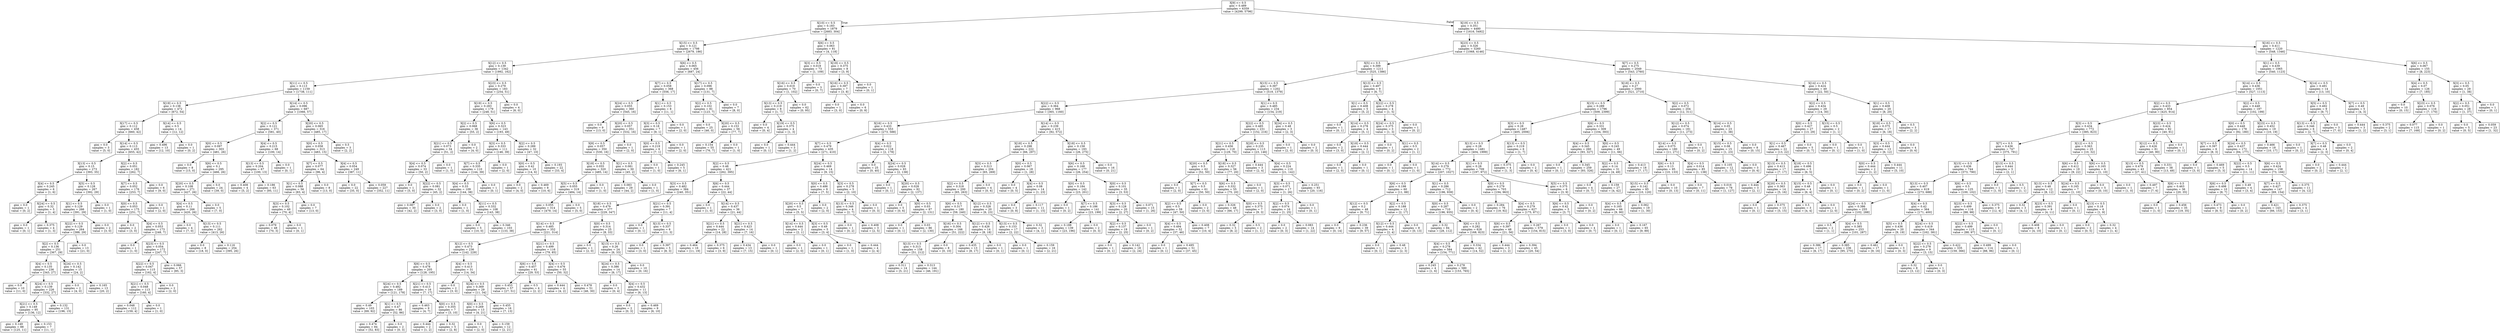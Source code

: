 digraph Tree {
node [shape=box] ;
0 [label="X[9] <= 0.5\ngini = 0.489\nsamples = 6359\nvalue = [4299, 5796]"] ;
1 [label="X[10] <= 0.5\ngini = 0.183\nsamples = 1879\nvalue = [2683, 304]"] ;
0 -> 1 [labeldistance=2.5, labelangle=45, headlabel="True"] ;
2 [label="X[15] <= 0.5\ngini = 0.121\nsamples = 1798\nvalue = [2679, 186]"] ;
1 -> 2 ;
3 [label="X[12] <= 0.5\ngini = 0.139\nsamples = 1342\nvalue = [1992, 162]"] ;
2 -> 3 ;
4 [label="X[11] <= 0.5\ngini = 0.113\nsamples = 1159\nvalue = [1738, 111]"] ;
3 -> 4 ;
5 [label="X[19] <= 0.5\ngini = 0.138\nsamples = 472\nvalue = [672, 54]"] ;
4 -> 5 ;
6 [label="X[17] <= 0.5\ngini = 0.112\nsamples = 458\nvalue = [660, 42]"] ;
5 -> 6 ;
7 [label="gini = 0.0\nsamples = 3\nvalue = [5, 0]"] ;
6 -> 7 ;
8 [label="X[14] <= 0.5\ngini = 0.113\nsamples = 455\nvalue = [655, 42]"] ;
6 -> 8 ;
9 [label="X[13] <= 0.5\ngini = 0.15\nsamples = 273\nvalue = [393, 35]"] ;
8 -> 9 ;
10 [label="X[4] <= 0.5\ngini = 0.245\nsamples = 6\nvalue = [1, 6]"] ;
9 -> 10 ;
11 [label="gini = 0.0\nsamples = 1\nvalue = [0, 2]"] ;
10 -> 11 ;
12 [label="X[24] <= 0.5\ngini = 0.32\nsamples = 5\nvalue = [1, 4]"] ;
10 -> 12 ;
13 [label="gini = 0.0\nsamples = 1\nvalue = [0, 1]"] ;
12 -> 13 ;
14 [label="gini = 0.375\nsamples = 4\nvalue = [1, 3]"] ;
12 -> 14 ;
15 [label="X[5] <= 0.5\ngini = 0.128\nsamples = 267\nvalue = [392, 29]"] ;
9 -> 15 ;
16 [label="X[1] <= 0.5\ngini = 0.129\nsamples = 266\nvalue = [391, 29]"] ;
15 -> 16 ;
17 [label="X[22] <= 0.5\ngini = 0.129\nsamples = 264\nvalue = [388, 29]"] ;
16 -> 17 ;
18 [label="X[2] <= 0.5\ngini = 0.136\nsamples = 251\nvalue = [367, 29]"] ;
17 -> 18 ;
19 [label="X[4] <= 0.5\ngini = 0.135\nsamples = 236\nvalue = [343, 27]"] ;
18 -> 19 ;
20 [label="gini = 0.0\nsamples = 10\nvalue = [11, 0]"] ;
19 -> 20 ;
21 [label="X[24] <= 0.5\ngini = 0.139\nsamples = 226\nvalue = [332, 27]"] ;
19 -> 21 ;
22 [label="X[21] <= 0.5\ngini = 0.149\nsamples = 95\nvalue = [136, 12]"] ;
21 -> 22 ;
23 [label="gini = 0.149\nsamples = 88\nvalue = [125, 11]"] ;
22 -> 23 ;
24 [label="gini = 0.153\nsamples = 7\nvalue = [11, 1]"] ;
22 -> 24 ;
25 [label="gini = 0.132\nsamples = 131\nvalue = [196, 15]"] ;
21 -> 25 ;
26 [label="X[24] <= 0.5\ngini = 0.142\nsamples = 15\nvalue = [24, 2]"] ;
18 -> 26 ;
27 [label="gini = 0.0\nsamples = 2\nvalue = [4, 0]"] ;
26 -> 27 ;
28 [label="gini = 0.165\nsamples = 13\nvalue = [20, 2]"] ;
26 -> 28 ;
29 [label="gini = 0.0\nsamples = 13\nvalue = [21, 0]"] ;
17 -> 29 ;
30 [label="gini = 0.0\nsamples = 2\nvalue = [3, 0]"] ;
16 -> 30 ;
31 [label="gini = 0.0\nsamples = 1\nvalue = [1, 0]"] ;
15 -> 31 ;
32 [label="X[2] <= 0.5\ngini = 0.051\nsamples = 182\nvalue = [262, 7]"] ;
8 -> 32 ;
33 [label="X[7] <= 0.5\ngini = 0.052\nsamples = 176\nvalue = [253, 7]"] ;
32 -> 33 ;
34 [label="X[0] <= 0.5\ngini = 0.053\nsamples = 175\nvalue = [251, 7]"] ;
33 -> 34 ;
35 [label="gini = 0.0\nsamples = 2\nvalue = [3, 0]"] ;
34 -> 35 ;
36 [label="X[4] <= 0.5\ngini = 0.053\nsamples = 173\nvalue = [248, 7]"] ;
34 -> 36 ;
37 [label="gini = 0.0\nsamples = 1\nvalue = [1, 0]"] ;
36 -> 37 ;
38 [label="X[23] <= 0.5\ngini = 0.054\nsamples = 172\nvalue = [247, 7]"] ;
36 -> 38 ;
39 [label="X[22] <= 0.5\ngini = 0.047\nsamples = 115\nvalue = [162, 4]"] ;
38 -> 39 ;
40 [label="X[21] <= 0.5\ngini = 0.048\nsamples = 113\nvalue = [160, 4]"] ;
39 -> 40 ;
41 [label="gini = 0.048\nsamples = 112\nvalue = [159, 4]"] ;
40 -> 41 ;
42 [label="gini = 0.0\nsamples = 1\nvalue = [1, 0]"] ;
40 -> 42 ;
43 [label="gini = 0.0\nsamples = 2\nvalue = [2, 0]"] ;
39 -> 43 ;
44 [label="gini = 0.066\nsamples = 57\nvalue = [85, 3]"] ;
38 -> 44 ;
45 [label="gini = 0.0\nsamples = 1\nvalue = [2, 0]"] ;
33 -> 45 ;
46 [label="gini = 0.0\nsamples = 6\nvalue = [9, 0]"] ;
32 -> 46 ;
47 [label="X[14] <= 0.5\ngini = 0.5\nsamples = 14\nvalue = [12, 12]"] ;
5 -> 47 ;
48 [label="gini = 0.496\nsamples = 13\nvalue = [12, 10]"] ;
47 -> 48 ;
49 [label="gini = 0.0\nsamples = 1\nvalue = [0, 2]"] ;
47 -> 49 ;
50 [label="X[14] <= 0.5\ngini = 0.096\nsamples = 687\nvalue = [1066, 57]"] ;
4 -> 50 ;
51 [label="X[2] <= 0.5\ngini = 0.121\nsamples = 371\nvalue = [581, 40]"] ;
50 -> 51 ;
52 [label="X[0] <= 0.5\ngini = 0.097\nsamples = 303\nvalue = [481, 26]"] ;
51 -> 52 ;
53 [label="gini = 0.0\nsamples = 8\nvalue = [15, 0]"] ;
52 -> 53 ;
54 [label="X[6] <= 0.5\ngini = 0.1\nsamples = 295\nvalue = [466, 26]"] ;
52 -> 54 ;
55 [label="X[20] <= 0.5\ngini = 0.108\nsamples = 271\nvalue = [427, 26]"] ;
54 -> 55 ;
56 [label="X[4] <= 0.5\ngini = 0.11\nsamples = 266\nvalue = [420, 26]"] ;
55 -> 56 ;
57 [label="gini = 0.0\nsamples = 4\nvalue = [7, 0]"] ;
56 -> 57 ;
58 [label="X[13] <= 0.5\ngini = 0.111\nsamples = 262\nvalue = [413, 26]"] ;
56 -> 58 ;
59 [label="gini = 0.0\nsamples = 8\nvalue = [18, 0]"] ;
58 -> 59 ;
60 [label="gini = 0.116\nsamples = 254\nvalue = [395, 26]"] ;
58 -> 60 ;
61 [label="gini = 0.0\nsamples = 5\nvalue = [7, 0]"] ;
55 -> 61 ;
62 [label="gini = 0.0\nsamples = 24\nvalue = [39, 0]"] ;
54 -> 62 ;
63 [label="X[4] <= 0.5\ngini = 0.215\nsamples = 68\nvalue = [100, 14]"] ;
51 -> 63 ;
64 [label="X[13] <= 0.5\ngini = 0.204\nsamples = 67\nvalue = [100, 13]"] ;
63 -> 64 ;
65 [label="gini = 0.408\nsamples = 4\nvalue = [5, 2]"] ;
64 -> 65 ;
66 [label="gini = 0.186\nsamples = 63\nvalue = [95, 11]"] ;
64 -> 66 ;
67 [label="gini = 0.0\nsamples = 1\nvalue = [0, 1]"] ;
63 -> 67 ;
68 [label="X[20] <= 0.5\ngini = 0.065\nsamples = 316\nvalue = [485, 17]"] ;
50 -> 68 ;
69 [label="X[0] <= 0.5\ngini = 0.058\nsamples = 313\nvalue = [483, 15]"] ;
68 -> 69 ;
70 [label="X[7] <= 0.5\ngini = 0.077\nsamples = 64\nvalue = [96, 4]"] ;
69 -> 70 ;
71 [label="X[1] <= 0.5\ngini = 0.088\nsamples = 56\nvalue = [83, 4]"] ;
70 -> 71 ;
72 [label="X[3] <= 0.5\ngini = 0.102\nsamples = 49\nvalue = [70, 4]"] ;
71 -> 72 ;
73 [label="gini = 0.079\nsamples = 48\nvalue = [70, 3]"] ;
72 -> 73 ;
74 [label="gini = 0.0\nsamples = 1\nvalue = [0, 1]"] ;
72 -> 74 ;
75 [label="gini = 0.0\nsamples = 7\nvalue = [13, 0]"] ;
71 -> 75 ;
76 [label="gini = 0.0\nsamples = 8\nvalue = [13, 0]"] ;
70 -> 76 ;
77 [label="X[4] <= 0.5\ngini = 0.054\nsamples = 249\nvalue = [387, 11]"] ;
69 -> 77 ;
78 [label="gini = 0.0\nsamples = 22\nvalue = [35, 0]"] ;
77 -> 78 ;
79 [label="gini = 0.059\nsamples = 227\nvalue = [352, 11]"] ;
77 -> 79 ;
80 [label="gini = 0.5\nsamples = 3\nvalue = [2, 2]"] ;
68 -> 80 ;
81 [label="X[23] <= 0.5\ngini = 0.279\nsamples = 183\nvalue = [254, 51]"] ;
3 -> 81 ;
82 [label="X[19] <= 0.5\ngini = 0.283\nsamples = 179\nvalue = [248, 51]"] ;
81 -> 82 ;
83 [label="X[2] <= 0.5\ngini = 0.068\nsamples = 36\nvalue = [55, 2]"] ;
82 -> 83 ;
84 [label="X[21] <= 0.5\ngini = 0.073\nsamples = 34\nvalue = [51, 2]"] ;
83 -> 84 ;
85 [label="X[4] <= 0.5\ngini = 0.074\nsamples = 33\nvalue = [50, 2]"] ;
84 -> 85 ;
86 [label="gini = 0.0\nsamples = 1\nvalue = [5, 0]"] ;
85 -> 86 ;
87 [label="X[22] <= 0.5\ngini = 0.081\nsamples = 32\nvalue = [45, 2]"] ;
85 -> 87 ;
88 [label="gini = 0.087\nsamples = 30\nvalue = [42, 2]"] ;
87 -> 88 ;
89 [label="gini = 0.0\nsamples = 2\nvalue = [3, 0]"] ;
87 -> 89 ;
90 [label="gini = 0.0\nsamples = 1\nvalue = [1, 0]"] ;
84 -> 90 ;
91 [label="gini = 0.0\nsamples = 2\nvalue = [4, 0]"] ;
83 -> 91 ;
92 [label="X[6] <= 0.5\ngini = 0.323\nsamples = 143\nvalue = [193, 49]"] ;
82 -> 92 ;
93 [label="X[3] <= 0.5\ngini = 0.333\nsamples = 111\nvalue = [146, 39]"] ;
92 -> 93 ;
94 [label="X[7] <= 0.5\ngini = 0.335\nsamples = 110\nvalue = [144, 39]"] ;
93 -> 94 ;
95 [label="X[4] <= 0.5\ngini = 0.33\nsamples = 109\nvalue = [144, 38]"] ;
94 -> 95 ;
96 [label="gini = 0.0\nsamples = 1\nvalue = [1, 0]"] ;
95 -> 96 ;
97 [label="X[11] <= 0.5\ngini = 0.332\nsamples = 108\nvalue = [143, 38]"] ;
95 -> 97 ;
98 [label="gini = 0.0\nsamples = 5\nvalue = [10, 0]"] ;
97 -> 98 ;
99 [label="gini = 0.346\nsamples = 103\nvalue = [133, 38]"] ;
97 -> 99 ;
100 [label="gini = 0.0\nsamples = 1\nvalue = [0, 1]"] ;
94 -> 100 ;
101 [label="gini = 0.0\nsamples = 1\nvalue = [2, 0]"] ;
93 -> 101 ;
102 [label="X[2] <= 0.5\ngini = 0.289\nsamples = 32\nvalue = [47, 10]"] ;
92 -> 102 ;
103 [label="X[0] <= 0.5\ngini = 0.42\nsamples = 10\nvalue = [14, 6]"] ;
102 -> 103 ;
104 [label="gini = 0.0\nsamples = 2\nvalue = [4, 0]"] ;
103 -> 104 ;
105 [label="gini = 0.469\nsamples = 8\nvalue = [10, 6]"] ;
103 -> 105 ;
106 [label="gini = 0.193\nsamples = 22\nvalue = [33, 4]"] ;
102 -> 106 ;
107 [label="gini = 0.0\nsamples = 4\nvalue = [6, 0]"] ;
81 -> 107 ;
108 [label="X[6] <= 0.5\ngini = 0.065\nsamples = 456\nvalue = [687, 24]"] ;
2 -> 108 ;
109 [label="X[7] <= 0.5\ngini = 0.058\nsamples = 368\nvalue = [556, 17]"] ;
108 -> 109 ;
110 [label="X[24] <= 0.5\ngini = 0.055\nsamples = 360\nvalue = [545, 16]"] ;
109 -> 110 ;
111 [label="gini = 0.0\nsamples = 9\nvalue = [13, 0]"] ;
110 -> 111 ;
112 [label="X[20] <= 0.5\ngini = 0.057\nsamples = 351\nvalue = [532, 16]"] ;
110 -> 112 ;
113 [label="X[8] <= 0.5\ngini = 0.057\nsamples = 350\nvalue = [530, 16]"] ;
112 -> 113 ;
114 [label="X[18] <= 0.5\ngini = 0.055\nsamples = 320\nvalue = [485, 14]"] ;
113 -> 114 ;
115 [label="X[5] <= 0.5\ngini = 0.055\nsamples = 319\nvalue = [484, 14]"] ;
114 -> 115 ;
116 [label="gini = 0.055\nsamples = 314\nvalue = [479, 14]"] ;
115 -> 116 ;
117 [label="gini = 0.0\nsamples = 5\nvalue = [5, 0]"] ;
115 -> 117 ;
118 [label="gini = 0.0\nsamples = 1\nvalue = [1, 0]"] ;
114 -> 118 ;
119 [label="X[1] <= 0.5\ngini = 0.081\nsamples = 30\nvalue = [45, 2]"] ;
113 -> 119 ;
120 [label="gini = 0.083\nsamples = 29\nvalue = [44, 2]"] ;
119 -> 120 ;
121 [label="gini = 0.0\nsamples = 1\nvalue = [1, 0]"] ;
119 -> 121 ;
122 [label="gini = 0.0\nsamples = 1\nvalue = [2, 0]"] ;
112 -> 122 ;
123 [label="X[1] <= 0.5\ngini = 0.153\nsamples = 8\nvalue = [11, 1]"] ;
109 -> 123 ;
124 [label="X[3] <= 0.5\ngini = 0.18\nsamples = 7\nvalue = [9, 1]"] ;
123 -> 124 ;
125 [label="X[0] <= 0.5\ngini = 0.219\nsamples = 6\nvalue = [7, 1]"] ;
124 -> 125 ;
126 [label="gini = 0.0\nsamples = 1\nvalue = [1, 0]"] ;
125 -> 126 ;
127 [label="gini = 0.245\nsamples = 5\nvalue = [6, 1]"] ;
125 -> 127 ;
128 [label="gini = 0.0\nsamples = 1\nvalue = [2, 0]"] ;
124 -> 128 ;
129 [label="gini = 0.0\nsamples = 1\nvalue = [2, 0]"] ;
123 -> 129 ;
130 [label="X[17] <= 0.5\ngini = 0.096\nsamples = 88\nvalue = [131, 7]"] ;
108 -> 130 ;
131 [label="X[2] <= 0.5\ngini = 0.102\nsamples = 81\nvalue = [123, 7]"] ;
130 -> 131 ;
132 [label="gini = 0.0\nsamples = 25\nvalue = [46, 0]"] ;
131 -> 132 ;
133 [label="X[20] <= 0.5\ngini = 0.153\nsamples = 56\nvalue = [77, 7]"] ;
131 -> 133 ;
134 [label="gini = 0.154\nsamples = 55\nvalue = [76, 7]"] ;
133 -> 134 ;
135 [label="gini = 0.0\nsamples = 1\nvalue = [1, 0]"] ;
133 -> 135 ;
136 [label="gini = 0.0\nsamples = 7\nvalue = [8, 0]"] ;
130 -> 136 ;
137 [label="X[6] <= 0.5\ngini = 0.063\nsamples = 81\nvalue = [4, 118]"] ;
1 -> 137 ;
138 [label="X[3] <= 0.5\ngini = 0.018\nsamples = 73\nvalue = [1, 109]"] ;
137 -> 138 ;
139 [label="X[16] <= 0.5\ngini = 0.019\nsamples = 70\nvalue = [1, 102]"] ;
138 -> 139 ;
140 [label="X[13] <= 0.5\ngini = 0.219\nsamples = 8\nvalue = [1, 7]"] ;
139 -> 140 ;
141 [label="gini = 0.0\nsamples = 4\nvalue = [0, 4]"] ;
140 -> 141 ;
142 [label="X[19] <= 0.5\ngini = 0.375\nsamples = 4\nvalue = [1, 3]"] ;
140 -> 142 ;
143 [label="gini = 0.0\nsamples = 1\nvalue = [0, 1]"] ;
142 -> 143 ;
144 [label="gini = 0.444\nsamples = 3\nvalue = [1, 2]"] ;
142 -> 144 ;
145 [label="gini = 0.0\nsamples = 62\nvalue = [0, 95]"] ;
139 -> 145 ;
146 [label="gini = 0.0\nsamples = 3\nvalue = [0, 7]"] ;
138 -> 146 ;
147 [label="X[18] <= 0.5\ngini = 0.375\nsamples = 8\nvalue = [3, 9]"] ;
137 -> 147 ;
148 [label="X[16] <= 0.5\ngini = 0.397\nsamples = 7\nvalue = [3, 8]"] ;
147 -> 148 ;
149 [label="gini = 0.0\nsamples = 1\nvalue = [3, 0]"] ;
148 -> 149 ;
150 [label="gini = 0.0\nsamples = 6\nvalue = [0, 8]"] ;
148 -> 150 ;
151 [label="gini = 0.0\nsamples = 1\nvalue = [0, 1]"] ;
147 -> 151 ;
152 [label="X[19] <= 0.5\ngini = 0.351\nsamples = 4480\nvalue = [1616, 5492]"] ;
0 -> 152 [labeldistance=2.5, labelangle=-45, headlabel="False"] ;
153 [label="X[23] <= 0.5\ngini = 0.326\nsamples = 3260\nvalue = [1068, 4146]"] ;
152 -> 153 ;
154 [label="X[5] <= 0.5\ngini = 0.399\nsamples = 1211\nvalue = [525, 1386]"] ;
153 -> 154 ;
155 [label="X[15] <= 0.5\ngini = 0.397\nsamples = 1202\nvalue = [519, 1379]"] ;
154 -> 155 ;
156 [label="X[22] <= 0.5\ngini = 0.364\nsamples = 968\nvalue = [365, 1160]"] ;
155 -> 156 ;
157 [label="X[16] <= 0.5\ngini = 0.433\nsamples = 553\nvalue = [273, 588]"] ;
156 -> 157 ;
158 [label="X[7] <= 0.5\ngini = 0.479\nsamples = 435\nvalue = [271, 410]"] ;
157 -> 158 ;
159 [label="X[2] <= 0.5\ngini = 0.48\nsamples = 421\nvalue = [262, 395]"] ;
158 -> 159 ;
160 [label="X[3] <= 0.5\ngini = 0.482\nsamples = 384\nvalue = [240, 351]"] ;
159 -> 160 ;
161 [label="X[18] <= 0.5\ngini = 0.479\nsamples = 377\nvalue = [229, 347]"] ;
160 -> 161 ;
162 [label="X[14] <= 0.5\ngini = 0.485\nsamples = 352\nvalue = [221, 314]"] ;
161 -> 162 ;
163 [label="X[12] <= 0.5\ngini = 0.473\nsamples = 236\nvalue = [142, 229]"] ;
162 -> 163 ;
164 [label="X[6] <= 0.5\ngini = 0.478\nsamples = 205\nvalue = [128, 195]"] ;
163 -> 164 ;
165 [label="X[24] <= 0.5\ngini = 0.482\nsamples = 189\nvalue = [121, 178]"] ;
164 -> 165 ;
166 [label="gini = 0.49\nsamples = 103\nvalue = [69, 92]"] ;
165 -> 166 ;
167 [label="X[1] <= 0.5\ngini = 0.47\nsamples = 86\nvalue = [52, 86]"] ;
165 -> 167 ;
168 [label="gini = 0.474\nsamples = 84\nvalue = [52, 83]"] ;
167 -> 168 ;
169 [label="gini = 0.0\nsamples = 2\nvalue = [0, 3]"] ;
167 -> 169 ;
170 [label="X[21] <= 0.5\ngini = 0.413\nsamples = 16\nvalue = [7, 17]"] ;
164 -> 170 ;
171 [label="gini = 0.463\nsamples = 9\nvalue = [4, 7]"] ;
170 -> 171 ;
172 [label="X[0] <= 0.5\ngini = 0.355\nsamples = 7\nvalue = [3, 10]"] ;
170 -> 172 ;
173 [label="gini = 0.444\nsamples = 2\nvalue = [1, 2]"] ;
172 -> 173 ;
174 [label="gini = 0.32\nsamples = 5\nvalue = [2, 8]"] ;
172 -> 174 ;
175 [label="X[4] <= 0.5\ngini = 0.413\nsamples = 31\nvalue = [14, 34]"] ;
163 -> 175 ;
176 [label="gini = 0.0\nsamples = 2\nvalue = [3, 0]"] ;
175 -> 176 ;
177 [label="X[24] <= 0.5\ngini = 0.369\nsamples = 29\nvalue = [11, 34]"] ;
175 -> 177 ;
178 [label="X[0] <= 0.5\ngini = 0.269\nsamples = 13\nvalue = [4, 21]"] ;
177 -> 178 ;
179 [label="gini = 0.0\nsamples = 1\nvalue = [2, 0]"] ;
178 -> 179 ;
180 [label="gini = 0.159\nsamples = 12\nvalue = [2, 21]"] ;
178 -> 180 ;
181 [label="gini = 0.455\nsamples = 16\nvalue = [7, 13]"] ;
177 -> 181 ;
182 [label="X[21] <= 0.5\ngini = 0.499\nsamples = 116\nvalue = [79, 85]"] ;
162 -> 182 ;
183 [label="X[6] <= 0.5\ngini = 0.457\nsamples = 61\nvalue = [29, 53]"] ;
182 -> 183 ;
184 [label="gini = 0.453\nsamples = 57\nvalue = [27, 51]"] ;
183 -> 184 ;
185 [label="gini = 0.5\nsamples = 4\nvalue = [2, 2]"] ;
183 -> 185 ;
186 [label="X[4] <= 0.5\ngini = 0.476\nsamples = 55\nvalue = [50, 32]"] ;
182 -> 186 ;
187 [label="gini = 0.444\nsamples = 4\nvalue = [4, 2]"] ;
186 -> 187 ;
188 [label="gini = 0.478\nsamples = 51\nvalue = [46, 30]"] ;
186 -> 188 ;
189 [label="X[0] <= 0.5\ngini = 0.314\nsamples = 25\nvalue = [8, 33]"] ;
161 -> 189 ;
190 [label="gini = 0.0\nsamples = 1\nvalue = [2, 0]"] ;
189 -> 190 ;
191 [label="X[13] <= 0.5\ngini = 0.26\nsamples = 24\nvalue = [6, 33]"] ;
189 -> 191 ;
192 [label="X[24] <= 0.5\ngini = 0.386\nsamples = 14\nvalue = [6, 17]"] ;
191 -> 192 ;
193 [label="gini = 0.0\nsamples = 3\nvalue = [0, 4]"] ;
192 -> 193 ;
194 [label="X[4] <= 0.5\ngini = 0.432\nsamples = 11\nvalue = [6, 13]"] ;
192 -> 194 ;
195 [label="gini = 0.0\nsamples = 2\nvalue = [0, 3]"] ;
194 -> 195 ;
196 [label="gini = 0.469\nsamples = 9\nvalue = [6, 10]"] ;
194 -> 196 ;
197 [label="gini = 0.0\nsamples = 10\nvalue = [0, 16]"] ;
191 -> 197 ;
198 [label="X[21] <= 0.5\ngini = 0.391\nsamples = 7\nvalue = [11, 4]"] ;
160 -> 198 ;
199 [label="gini = 0.0\nsamples = 1\nvalue = [0, 1]"] ;
198 -> 199 ;
200 [label="X[13] <= 0.5\ngini = 0.337\nsamples = 6\nvalue = [11, 3]"] ;
198 -> 200 ;
201 [label="gini = 0.0\nsamples = 1\nvalue = [3, 0]"] ;
200 -> 201 ;
202 [label="gini = 0.397\nsamples = 5\nvalue = [8, 3]"] ;
200 -> 202 ;
203 [label="X[6] <= 0.5\ngini = 0.444\nsamples = 37\nvalue = [22, 44]"] ;
159 -> 203 ;
204 [label="gini = 0.0\nsamples = 1\nvalue = [1, 0]"] ;
203 -> 204 ;
205 [label="X[14] <= 0.5\ngini = 0.437\nsamples = 36\nvalue = [21, 44]"] ;
203 -> 205 ;
206 [label="X[21] <= 0.5\ngini = 0.444\nsamples = 22\nvalue = [14, 28]"] ;
205 -> 206 ;
207 [label="gini = 0.464\nsamples = 16\nvalue = [11, 19]"] ;
206 -> 207 ;
208 [label="gini = 0.375\nsamples = 6\nvalue = [3, 9]"] ;
206 -> 208 ;
209 [label="X[21] <= 0.5\ngini = 0.423\nsamples = 14\nvalue = [7, 16]"] ;
205 -> 209 ;
210 [label="gini = 0.434\nsamples = 13\nvalue = [7, 15]"] ;
209 -> 210 ;
211 [label="gini = 0.0\nsamples = 1\nvalue = [0, 1]"] ;
209 -> 211 ;
212 [label="X[24] <= 0.5\ngini = 0.469\nsamples = 14\nvalue = [9, 15]"] ;
158 -> 212 ;
213 [label="X[0] <= 0.5\ngini = 0.486\nsamples = 9\nvalue = [7, 5]"] ;
212 -> 213 ;
214 [label="X[20] <= 0.5\ngini = 0.5\nsamples = 7\nvalue = [5, 5]"] ;
213 -> 214 ;
215 [label="X[14] <= 0.5\ngini = 0.444\nsamples = 2\nvalue = [2, 1]"] ;
214 -> 215 ;
216 [label="gini = 0.0\nsamples = 1\nvalue = [2, 0]"] ;
215 -> 216 ;
217 [label="gini = 0.0\nsamples = 1\nvalue = [0, 1]"] ;
215 -> 217 ;
218 [label="X[3] <= 0.5\ngini = 0.49\nsamples = 5\nvalue = [3, 4]"] ;
214 -> 218 ;
219 [label="gini = 0.0\nsamples = 1\nvalue = [1, 0]"] ;
218 -> 219 ;
220 [label="gini = 0.444\nsamples = 4\nvalue = [2, 4]"] ;
218 -> 220 ;
221 [label="gini = 0.0\nsamples = 2\nvalue = [2, 0]"] ;
213 -> 221 ;
222 [label="X[3] <= 0.5\ngini = 0.278\nsamples = 5\nvalue = [2, 10]"] ;
212 -> 222 ;
223 [label="X[13] <= 0.5\ngini = 0.346\nsamples = 4\nvalue = [2, 7]"] ;
222 -> 223 ;
224 [label="gini = 0.0\nsamples = 1\nvalue = [0, 2]"] ;
223 -> 224 ;
225 [label="gini = 0.408\nsamples = 3\nvalue = [2, 5]"] ;
223 -> 225 ;
226 [label="gini = 0.0\nsamples = 1\nvalue = [0, 3]"] ;
222 -> 226 ;
227 [label="X[4] <= 0.5\ngini = 0.022\nsamples = 118\nvalue = [2, 178]"] ;
157 -> 227 ;
228 [label="gini = 0.0\nsamples = 25\nvalue = [0, 40]"] ;
227 -> 228 ;
229 [label="X[24] <= 0.5\ngini = 0.028\nsamples = 93\nvalue = [2, 138]"] ;
227 -> 229 ;
230 [label="gini = 0.0\nsamples = 1\nvalue = [0, 1]"] ;
229 -> 230 ;
231 [label="X[20] <= 0.5\ngini = 0.028\nsamples = 92\nvalue = [2, 137]"] ;
229 -> 231 ;
232 [label="gini = 0.0\nsamples = 5\nvalue = [0, 6]"] ;
231 -> 232 ;
233 [label="X[0] <= 0.5\ngini = 0.03\nsamples = 87\nvalue = [2, 131]"] ;
231 -> 233 ;
234 [label="gini = 0.0\nsamples = 1\nvalue = [0, 1]"] ;
233 -> 234 ;
235 [label="gini = 0.03\nsamples = 86\nvalue = [2, 130]"] ;
233 -> 235 ;
236 [label="X[14] <= 0.5\ngini = 0.239\nsamples = 415\nvalue = [92, 572]"] ;
156 -> 236 ;
237 [label="X[18] <= 0.5\ngini = 0.298\nsamples = 222\nvalue = [66, 297]"] ;
236 -> 237 ;
238 [label="X[3] <= 0.5\ngini = 0.313\nsamples = 204\nvalue = [65, 269]"] ;
237 -> 238 ;
239 [label="X[2] <= 0.5\ngini = 0.318\nsamples = 200\nvalue = [65, 263]"] ;
238 -> 239 ;
240 [label="X[6] <= 0.5\ngini = 0.317\nsamples = 180\nvalue = [59, 240]"] ;
239 -> 240 ;
241 [label="X[16] <= 0.5\ngini = 0.304\nsamples = 166\nvalue = [51, 222]"] ;
240 -> 241 ;
242 [label="X[13] <= 0.5\ngini = 0.313\nsamples = 158\nvalue = [51, 212]"] ;
241 -> 242 ;
243 [label="gini = 0.311\nsamples = 14\nvalue = [5, 21]"] ;
242 -> 243 ;
244 [label="gini = 0.313\nsamples = 144\nvalue = [46, 191]"] ;
242 -> 244 ;
245 [label="gini = 0.0\nsamples = 8\nvalue = [0, 10]"] ;
241 -> 245 ;
246 [label="X[12] <= 0.5\ngini = 0.426\nsamples = 14\nvalue = [8, 18]"] ;
240 -> 246 ;
247 [label="gini = 0.435\nsamples = 13\nvalue = [8, 17]"] ;
246 -> 247 ;
248 [label="gini = 0.0\nsamples = 1\nvalue = [0, 1]"] ;
246 -> 248 ;
249 [label="X[12] <= 0.5\ngini = 0.328\nsamples = 20\nvalue = [6, 23]"] ;
239 -> 249 ;
250 [label="X[13] <= 0.5\ngini = 0.153\nsamples = 17\nvalue = [2, 22]"] ;
249 -> 250 ;
251 [label="gini = 0.0\nsamples = 1\nvalue = [0, 1]"] ;
250 -> 251 ;
252 [label="gini = 0.159\nsamples = 16\nvalue = [2, 21]"] ;
250 -> 252 ;
253 [label="gini = 0.32\nsamples = 3\nvalue = [4, 1]"] ;
249 -> 253 ;
254 [label="gini = 0.0\nsamples = 4\nvalue = [0, 6]"] ;
238 -> 254 ;
255 [label="X[0] <= 0.5\ngini = 0.067\nsamples = 18\nvalue = [1, 28]"] ;
237 -> 255 ;
256 [label="gini = 0.0\nsamples = 4\nvalue = [0, 5]"] ;
255 -> 256 ;
257 [label="X[4] <= 0.5\ngini = 0.08\nsamples = 14\nvalue = [1, 23]"] ;
255 -> 257 ;
258 [label="gini = 0.0\nsamples = 3\nvalue = [0, 8]"] ;
257 -> 258 ;
259 [label="gini = 0.117\nsamples = 11\nvalue = [1, 15]"] ;
257 -> 259 ;
260 [label="X[18] <= 0.5\ngini = 0.158\nsamples = 193\nvalue = [26, 275]"] ;
236 -> 260 ;
261 [label="X[6] <= 0.5\ngini = 0.168\nsamples = 177\nvalue = [26, 254]"] ;
260 -> 261 ;
262 [label="X[0] <= 0.5\ngini = 0.184\nsamples = 142\nvalue = [23, 201]"] ;
261 -> 262 ;
263 [label="gini = 0.0\nsamples = 1\nvalue = [0, 2]"] ;
262 -> 263 ;
264 [label="X[7] <= 0.5\ngini = 0.186\nsamples = 141\nvalue = [23, 199]"] ;
262 -> 264 ;
265 [label="gini = 0.188\nsamples = 139\nvalue = [23, 196]"] ;
264 -> 265 ;
266 [label="gini = 0.0\nsamples = 2\nvalue = [0, 3]"] ;
264 -> 266 ;
267 [label="X[0] <= 0.5\ngini = 0.101\nsamples = 35\nvalue = [3, 53]"] ;
261 -> 267 ;
268 [label="X[3] <= 0.5\ngini = 0.128\nsamples = 20\nvalue = [2, 27]"] ;
267 -> 268 ;
269 [label="X[2] <= 0.5\ngini = 0.137\nsamples = 19\nvalue = [2, 25]"] ;
268 -> 269 ;
270 [label="gini = 0.0\nsamples = 1\nvalue = [0, 1]"] ;
269 -> 270 ;
271 [label="gini = 0.142\nsamples = 18\nvalue = [2, 24]"] ;
269 -> 271 ;
272 [label="gini = 0.0\nsamples = 1\nvalue = [0, 2]"] ;
268 -> 272 ;
273 [label="gini = 0.071\nsamples = 15\nvalue = [1, 26]"] ;
267 -> 273 ;
274 [label="gini = 0.0\nsamples = 16\nvalue = [0, 21]"] ;
260 -> 274 ;
275 [label="X[1] <= 0.5\ngini = 0.485\nsamples = 234\nvalue = [154, 219]"] ;
155 -> 275 ;
276 [label="X[22] <= 0.5\ngini = 0.485\nsamples = 231\nvalue = [152, 216]"] ;
275 -> 276 ;
277 [label="X[21] <= 0.5\ngini = 0.456\nsamples = 118\nvalue = [129, 70]"] ;
276 -> 277 ;
278 [label="X[20] <= 0.5\ngini = 0.5\nsamples = 62\nvalue = [52, 50]"] ;
277 -> 278 ;
279 [label="gini = 0.0\nsamples = 1\nvalue = [2, 0]"] ;
278 -> 279 ;
280 [label="X[7] <= 0.5\ngini = 0.5\nsamples = 61\nvalue = [50, 50]"] ;
278 -> 280 ;
281 [label="X[2] <= 0.5\ngini = 0.5\nsamples = 59\nvalue = [47, 50]"] ;
280 -> 281 ;
282 [label="X[4] <= 0.5\ngini = 0.494\nsamples = 52\nvalue = [37, 46]"] ;
281 -> 282 ;
283 [label="gini = 0.0\nsamples = 1\nvalue = [0, 1]"] ;
282 -> 283 ;
284 [label="gini = 0.495\nsamples = 51\nvalue = [37, 45]"] ;
282 -> 284 ;
285 [label="gini = 0.408\nsamples = 7\nvalue = [10, 4]"] ;
281 -> 285 ;
286 [label="gini = 0.0\nsamples = 2\nvalue = [3, 0]"] ;
280 -> 286 ;
287 [label="X[18] <= 0.5\ngini = 0.327\nsamples = 56\nvalue = [77, 20]"] ;
277 -> 287 ;
288 [label="X[6] <= 0.5\ngini = 0.332\nsamples = 55\nvalue = [75, 20]"] ;
287 -> 288 ;
289 [label="gini = 0.326\nsamples = 48\nvalue = [66, 17]"] ;
288 -> 289 ;
290 [label="X[0] <= 0.5\ngini = 0.375\nsamples = 7\nvalue = [9, 3]"] ;
288 -> 290 ;
291 [label="gini = 0.32\nsamples = 5\nvalue = [8, 2]"] ;
290 -> 291 ;
292 [label="gini = 0.5\nsamples = 2\nvalue = [1, 1]"] ;
290 -> 292 ;
293 [label="gini = 0.0\nsamples = 1\nvalue = [2, 0]"] ;
287 -> 293 ;
294 [label="X[20] <= 0.5\ngini = 0.235\nsamples = 113\nvalue = [23, 146]"] ;
276 -> 294 ;
295 [label="gini = 0.444\nsamples = 3\nvalue = [2, 4]"] ;
294 -> 295 ;
296 [label="X[4] <= 0.5\ngini = 0.224\nsamples = 110\nvalue = [21, 142]"] ;
294 -> 296 ;
297 [label="X[3] <= 0.5\ngini = 0.071\nsamples = 17\nvalue = [1, 26]"] ;
296 -> 297 ;
298 [label="X[2] <= 0.5\ngini = 0.074\nsamples = 16\nvalue = [1, 25]"] ;
297 -> 298 ;
299 [label="gini = 0.0\nsamples = 2\nvalue = [0, 3]"] ;
298 -> 299 ;
300 [label="gini = 0.083\nsamples = 14\nvalue = [1, 22]"] ;
298 -> 300 ;
301 [label="gini = 0.0\nsamples = 1\nvalue = [0, 1]"] ;
297 -> 301 ;
302 [label="gini = 0.251\nsamples = 93\nvalue = [20, 116]"] ;
296 -> 302 ;
303 [label="X[24] <= 0.5\ngini = 0.48\nsamples = 3\nvalue = [2, 3]"] ;
275 -> 303 ;
304 [label="gini = 0.0\nsamples = 1\nvalue = [2, 0]"] ;
303 -> 304 ;
305 [label="gini = 0.0\nsamples = 2\nvalue = [0, 3]"] ;
303 -> 305 ;
306 [label="X[13] <= 0.5\ngini = 0.497\nsamples = 9\nvalue = [6, 7]"] ;
154 -> 306 ;
307 [label="X[1] <= 0.5\ngini = 0.408\nsamples = 5\nvalue = [5, 2]"] ;
306 -> 307 ;
308 [label="gini = 0.0\nsamples = 1\nvalue = [0, 1]"] ;
307 -> 308 ;
309 [label="X[14] <= 0.5\ngini = 0.278\nsamples = 4\nvalue = [5, 1]"] ;
307 -> 309 ;
310 [label="gini = 0.0\nsamples = 2\nvalue = [3, 0]"] ;
309 -> 310 ;
311 [label="X[18] <= 0.5\ngini = 0.444\nsamples = 2\nvalue = [2, 1]"] ;
309 -> 311 ;
312 [label="gini = 0.0\nsamples = 1\nvalue = [2, 0]"] ;
311 -> 312 ;
313 [label="gini = 0.0\nsamples = 1\nvalue = [0, 1]"] ;
311 -> 313 ;
314 [label="X[22] <= 0.5\ngini = 0.278\nsamples = 4\nvalue = [1, 5]"] ;
306 -> 314 ;
315 [label="X[24] <= 0.5\ngini = 0.375\nsamples = 3\nvalue = [1, 3]"] ;
314 -> 315 ;
316 [label="gini = 0.0\nsamples = 1\nvalue = [0, 2]"] ;
315 -> 316 ;
317 [label="X[1] <= 0.5\ngini = 0.5\nsamples = 2\nvalue = [1, 1]"] ;
315 -> 317 ;
318 [label="gini = 0.0\nsamples = 1\nvalue = [0, 1]"] ;
317 -> 318 ;
319 [label="gini = 0.0\nsamples = 1\nvalue = [1, 0]"] ;
317 -> 319 ;
320 [label="gini = 0.0\nsamples = 1\nvalue = [0, 2]"] ;
314 -> 320 ;
321 [label="X[7] <= 0.5\ngini = 0.275\nsamples = 2049\nvalue = [543, 2760]"] ;
153 -> 321 ;
322 [label="X[18] <= 0.5\ngini = 0.27\nsamples = 2000\nvalue = [521, 2710]"] ;
321 -> 322 ;
323 [label="X[15] <= 0.5\ngini = 0.289\nsamples = 1796\nvalue = [509, 2399]"] ;
322 -> 323 ;
324 [label="X[3] <= 0.5\ngini = 0.28\nsamples = 1487\nvalue = [405, 2006]"] ;
323 -> 324 ;
325 [label="X[13] <= 0.5\ngini = 0.28\nsamples = 1481\nvalue = [404, 1999]"] ;
324 -> 325 ;
326 [label="X[14] <= 0.5\ngini = 0.279\nsamples = 772\nvalue = [207, 1027]"] ;
325 -> 326 ;
327 [label="X[6] <= 0.5\ngini = 0.198\nsamples = 60\nvalue = [11, 88]"] ;
326 -> 327 ;
328 [label="X[12] <= 0.5\ngini = 0.2\nsamples = 48\nvalue = [9, 71]"] ;
327 -> 328 ;
329 [label="gini = 0.0\nsamples = 9\nvalue = [0, 14]"] ;
328 -> 329 ;
330 [label="gini = 0.236\nsamples = 39\nvalue = [9, 57]"] ;
328 -> 330 ;
331 [label="X[2] <= 0.5\ngini = 0.188\nsamples = 12\nvalue = [2, 17]"] ;
327 -> 331 ;
332 [label="X[12] <= 0.5\ngini = 0.444\nsamples = 4\nvalue = [2, 4]"] ;
331 -> 332 ;
333 [label="gini = 0.0\nsamples = 1\nvalue = [0, 1]"] ;
332 -> 333 ;
334 [label="gini = 0.48\nsamples = 3\nvalue = [2, 3]"] ;
332 -> 334 ;
335 [label="gini = 0.0\nsamples = 8\nvalue = [0, 13]"] ;
331 -> 335 ;
336 [label="X[1] <= 0.5\ngini = 0.286\nsamples = 712\nvalue = [196, 939]"] ;
326 -> 336 ;
337 [label="X[0] <= 0.5\ngini = 0.287\nsamples = 710\nvalue = [196, 935]"] ;
336 -> 337 ;
338 [label="gini = 0.32\nsamples = 84\nvalue = [28, 112]"] ;
337 -> 338 ;
339 [label="X[6] <= 0.5\ngini = 0.282\nsamples = 626\nvalue = [168, 823]"] ;
337 -> 339 ;
340 [label="X[4] <= 0.5\ngini = 0.278\nsamples = 584\nvalue = [154, 771]"] ;
339 -> 340 ;
341 [label="gini = 0.245\nsamples = 4\nvalue = [1, 6]"] ;
340 -> 341 ;
342 [label="gini = 0.278\nsamples = 580\nvalue = [153, 765]"] ;
340 -> 342 ;
343 [label="gini = 0.334\nsamples = 42\nvalue = [14, 52]"] ;
339 -> 343 ;
344 [label="gini = 0.0\nsamples = 2\nvalue = [0, 4]"] ;
336 -> 344 ;
345 [label="X[1] <= 0.5\ngini = 0.28\nsamples = 709\nvalue = [197, 972]"] ;
325 -> 345 ;
346 [label="X[0] <= 0.5\ngini = 0.279\nsamples = 703\nvalue = [194, 963]"] ;
345 -> 346 ;
347 [label="gini = 0.284\nsamples = 76\nvalue = [19, 92]"] ;
346 -> 347 ;
348 [label="X[4] <= 0.5\ngini = 0.279\nsamples = 627\nvalue = [175, 871]"] ;
346 -> 348 ;
349 [label="X[6] <= 0.5\ngini = 0.397\nsamples = 48\nvalue = [21, 56]"] ;
348 -> 349 ;
350 [label="gini = 0.444\nsamples = 3\nvalue = [1, 2]"] ;
349 -> 350 ;
351 [label="gini = 0.394\nsamples = 45\nvalue = [20, 54]"] ;
349 -> 351 ;
352 [label="gini = 0.267\nsamples = 579\nvalue = [154, 815]"] ;
348 -> 352 ;
353 [label="X[5] <= 0.5\ngini = 0.375\nsamples = 6\nvalue = [3, 9]"] ;
345 -> 353 ;
354 [label="X[6] <= 0.5\ngini = 0.42\nsamples = 5\nvalue = [3, 7]"] ;
353 -> 354 ;
355 [label="gini = 0.0\nsamples = 1\nvalue = [3, 0]"] ;
354 -> 355 ;
356 [label="gini = 0.0\nsamples = 4\nvalue = [0, 7]"] ;
354 -> 356 ;
357 [label="gini = 0.0\nsamples = 1\nvalue = [0, 2]"] ;
353 -> 357 ;
358 [label="X[13] <= 0.5\ngini = 0.219\nsamples = 6\nvalue = [1, 7]"] ;
324 -> 358 ;
359 [label="gini = 0.375\nsamples = 4\nvalue = [1, 3]"] ;
358 -> 359 ;
360 [label="gini = 0.0\nsamples = 2\nvalue = [0, 4]"] ;
358 -> 360 ;
361 [label="X[6] <= 0.5\ngini = 0.331\nsamples = 309\nvalue = [104, 393]"] ;
323 -> 361 ;
362 [label="X[4] <= 0.5\ngini = 0.345\nsamples = 260\nvalue = [93, 327]"] ;
361 -> 362 ;
363 [label="gini = 0.0\nsamples = 1\nvalue = [0, 1]"] ;
362 -> 363 ;
364 [label="gini = 0.345\nsamples = 259\nvalue = [93, 326]"] ;
362 -> 364 ;
365 [label="X[0] <= 0.5\ngini = 0.245\nsamples = 49\nvalue = [11, 66]"] ;
361 -> 365 ;
366 [label="X[2] <= 0.5\ngini = 0.14\nsamples = 31\nvalue = [4, 49]"] ;
365 -> 366 ;
367 [label="gini = 0.0\nsamples = 4\nvalue = [0, 7]"] ;
366 -> 367 ;
368 [label="gini = 0.159\nsamples = 27\nvalue = [4, 42]"] ;
366 -> 368 ;
369 [label="gini = 0.413\nsamples = 18\nvalue = [7, 17]"] ;
365 -> 369 ;
370 [label="X[2] <= 0.5\ngini = 0.072\nsamples = 204\nvalue = [12, 311]"] ;
322 -> 370 ;
371 [label="X[12] <= 0.5\ngini = 0.074\nsamples = 181\nvalue = [11, 273]"] ;
370 -> 371 ;
372 [label="X[14] <= 0.5\ngini = 0.075\nsamples = 180\nvalue = [11, 271]"] ;
371 -> 372 ;
373 [label="X[6] <= 0.5\ngini = 0.13\nsamples = 95\nvalue = [10, 133]"] ;
372 -> 373 ;
374 [label="X[15] <= 0.5\ngini = 0.142\nsamples = 85\nvalue = [10, 120]"] ;
373 -> 374 ;
375 [label="X[4] <= 0.5\ngini = 0.165\nsamples = 66\nvalue = [9, 90]"] ;
374 -> 375 ;
376 [label="gini = 0.0\nsamples = 1\nvalue = [0, 1]"] ;
375 -> 376 ;
377 [label="gini = 0.167\nsamples = 65\nvalue = [9, 89]"] ;
375 -> 377 ;
378 [label="gini = 0.062\nsamples = 19\nvalue = [1, 30]"] ;
374 -> 378 ;
379 [label="gini = 0.0\nsamples = 10\nvalue = [0, 13]"] ;
373 -> 379 ;
380 [label="X[4] <= 0.5\ngini = 0.014\nsamples = 85\nvalue = [1, 138]"] ;
372 -> 380 ;
381 [label="gini = 0.0\nsamples = 7\nvalue = [0, 11]"] ;
380 -> 381 ;
382 [label="gini = 0.016\nsamples = 78\nvalue = [1, 127]"] ;
380 -> 382 ;
383 [label="gini = 0.0\nsamples = 1\nvalue = [0, 2]"] ;
371 -> 383 ;
384 [label="X[14] <= 0.5\ngini = 0.05\nsamples = 23\nvalue = [1, 38]"] ;
370 -> 384 ;
385 [label="X[15] <= 0.5\ngini = 0.08\nsamples = 15\nvalue = [1, 23]"] ;
384 -> 385 ;
386 [label="gini = 0.105\nsamples = 12\nvalue = [1, 17]"] ;
385 -> 386 ;
387 [label="gini = 0.0\nsamples = 3\nvalue = [0, 6]"] ;
385 -> 387 ;
388 [label="gini = 0.0\nsamples = 8\nvalue = [0, 15]"] ;
384 -> 388 ;
389 [label="X[14] <= 0.5\ngini = 0.424\nsamples = 49\nvalue = [22, 50]"] ;
321 -> 389 ;
390 [label="X[2] <= 0.5\ngini = 0.434\nsamples = 29\nvalue = [14, 30]"] ;
389 -> 390 ;
391 [label="X[0] <= 0.5\ngini = 0.427\nsamples = 27\nvalue = [13, 29]"] ;
390 -> 391 ;
392 [label="X[1] <= 0.5\ngini = 0.467\nsamples = 22\nvalue = [13, 22]"] ;
391 -> 392 ;
393 [label="X[13] <= 0.5\ngini = 0.413\nsamples = 17\nvalue = [7, 17]"] ;
392 -> 393 ;
394 [label="gini = 0.444\nsamples = 3\nvalue = [2, 1]"] ;
393 -> 394 ;
395 [label="X[20] <= 0.5\ngini = 0.363\nsamples = 14\nvalue = [5, 16]"] ;
393 -> 395 ;
396 [label="gini = 0.0\nsamples = 1\nvalue = [0, 1]"] ;
395 -> 396 ;
397 [label="gini = 0.375\nsamples = 13\nvalue = [5, 15]"] ;
395 -> 397 ;
398 [label="X[18] <= 0.5\ngini = 0.496\nsamples = 5\nvalue = [6, 5]"] ;
392 -> 398 ;
399 [label="X[15] <= 0.5\ngini = 0.48\nsamples = 4\nvalue = [6, 4]"] ;
398 -> 399 ;
400 [label="gini = 0.5\nsamples = 3\nvalue = [4, 4]"] ;
399 -> 400 ;
401 [label="gini = 0.0\nsamples = 1\nvalue = [2, 0]"] ;
399 -> 401 ;
402 [label="gini = 0.0\nsamples = 1\nvalue = [0, 1]"] ;
398 -> 402 ;
403 [label="gini = 0.0\nsamples = 5\nvalue = [0, 7]"] ;
391 -> 403 ;
404 [label="X[15] <= 0.5\ngini = 0.5\nsamples = 2\nvalue = [1, 1]"] ;
390 -> 404 ;
405 [label="gini = 0.0\nsamples = 1\nvalue = [0, 1]"] ;
404 -> 405 ;
406 [label="gini = 0.0\nsamples = 1\nvalue = [1, 0]"] ;
404 -> 406 ;
407 [label="X[1] <= 0.5\ngini = 0.408\nsamples = 20\nvalue = [8, 20]"] ;
389 -> 407 ;
408 [label="X[18] <= 0.5\ngini = 0.375\nsamples = 17\nvalue = [6, 18]"] ;
407 -> 408 ;
409 [label="X[3] <= 0.5\ngini = 0.444\nsamples = 13\nvalue = [6, 12]"] ;
408 -> 409 ;
410 [label="X[0] <= 0.5\ngini = 0.444\nsamples = 2\nvalue = [1, 2]"] ;
409 -> 410 ;
411 [label="gini = 0.0\nsamples = 1\nvalue = [0, 2]"] ;
410 -> 411 ;
412 [label="gini = 0.0\nsamples = 1\nvalue = [1, 0]"] ;
410 -> 412 ;
413 [label="gini = 0.444\nsamples = 11\nvalue = [5, 10]"] ;
409 -> 413 ;
414 [label="gini = 0.0\nsamples = 4\nvalue = [0, 6]"] ;
408 -> 414 ;
415 [label="gini = 0.5\nsamples = 3\nvalue = [2, 2]"] ;
407 -> 415 ;
416 [label="X[16] <= 0.5\ngini = 0.411\nsamples = 1220\nvalue = [548, 1346]"] ;
152 -> 416 ;
417 [label="X[1] <= 0.5\ngini = 0.439\nsamples = 1065\nvalue = [540, 1123]"] ;
416 -> 417 ;
418 [label="X[14] <= 0.5\ngini = 0.436\nsamples = 1051\nvalue = [527, 1113]"] ;
417 -> 418 ;
419 [label="X[2] <= 0.5\ngini = 0.433\nsamples = 854\nvalue = [425, 914]"] ;
418 -> 419 ;
420 [label="X[3] <= 0.5\ngini = 0.434\nsamples = 772\nvalue = [385, 823]"] ;
419 -> 420 ;
421 [label="X[7] <= 0.5\ngini = 0.436\nsamples = 747\nvalue = [375, 791]"] ;
420 -> 421 ;
422 [label="X[15] <= 0.5\ngini = 0.436\nsamples = 744\nvalue = [373, 790]"] ;
421 -> 422 ;
423 [label="X[13] <= 0.5\ngini = 0.407\nsamples = 619\nvalue = [273, 688]"] ;
422 -> 423 ;
424 [label="X[24] <= 0.5\ngini = 0.386\nsamples = 255\nvalue = [102, 288]"] ;
423 -> 424 ;
425 [label="gini = 0.5\nsamples = 2\nvalue = [1, 1]"] ;
424 -> 425 ;
426 [label="X[4] <= 0.5\ngini = 0.385\nsamples = 253\nvalue = [101, 287]"] ;
424 -> 426 ;
427 [label="gini = 0.386\nsamples = 17\nvalue = [6, 17]"] ;
426 -> 427 ;
428 [label="gini = 0.385\nsamples = 236\nvalue = [95, 270]"] ;
426 -> 428 ;
429 [label="X[4] <= 0.5\ngini = 0.42\nsamples = 364\nvalue = [171, 400]"] ;
423 -> 429 ;
430 [label="X[5] <= 0.5\ngini = 0.436\nsamples = 20\nvalue = [9, 19]"] ;
429 -> 430 ;
431 [label="gini = 0.461\nsamples = 17\nvalue = [9, 16]"] ;
430 -> 431 ;
432 [label="gini = 0.0\nsamples = 3\nvalue = [0, 3]"] ;
430 -> 432 ;
433 [label="X[24] <= 0.5\ngini = 0.419\nsamples = 344\nvalue = [162, 381]"] ;
429 -> 433 ;
434 [label="X[22] <= 0.5\ngini = 0.278\nsamples = 9\nvalue = [3, 15]"] ;
433 -> 434 ;
435 [label="gini = 0.32\nsamples = 8\nvalue = [3, 12]"] ;
434 -> 435 ;
436 [label="gini = 0.0\nsamples = 1\nvalue = [0, 3]"] ;
434 -> 436 ;
437 [label="gini = 0.422\nsamples = 335\nvalue = [159, 366]"] ;
433 -> 437 ;
438 [label="X[6] <= 0.5\ngini = 0.5\nsamples = 125\nvalue = [100, 102]"] ;
422 -> 438 ;
439 [label="X[23] <= 0.5\ngini = 0.499\nsamples = 116\nvalue = [88, 98]"] ;
438 -> 439 ;
440 [label="X[22] <= 0.5\ngini = 0.499\nsamples = 115\nvalue = [88, 97]"] ;
439 -> 440 ;
441 [label="gini = 0.499\nsamples = 114\nvalue = [88, 96]"] ;
440 -> 441 ;
442 [label="gini = 0.0\nsamples = 1\nvalue = [0, 1]"] ;
440 -> 442 ;
443 [label="gini = 0.0\nsamples = 1\nvalue = [0, 1]"] ;
439 -> 443 ;
444 [label="gini = 0.375\nsamples = 9\nvalue = [12, 4]"] ;
438 -> 444 ;
445 [label="X[13] <= 0.5\ngini = 0.444\nsamples = 3\nvalue = [2, 1]"] ;
421 -> 445 ;
446 [label="gini = 0.0\nsamples = 1\nvalue = [1, 0]"] ;
445 -> 446 ;
447 [label="gini = 0.5\nsamples = 2\nvalue = [1, 1]"] ;
445 -> 447 ;
448 [label="X[12] <= 0.5\ngini = 0.363\nsamples = 25\nvalue = [10, 32]"] ;
420 -> 448 ;
449 [label="X[6] <= 0.5\ngini = 0.412\nsamples = 19\nvalue = [9, 22]"] ;
448 -> 449 ;
450 [label="X[13] <= 0.5\ngini = 0.48\nsamples = 12\nvalue = [8, 12]"] ;
449 -> 450 ;
451 [label="gini = 0.32\nsamples = 3\nvalue = [4, 1]"] ;
450 -> 451 ;
452 [label="X[23] <= 0.5\ngini = 0.391\nsamples = 9\nvalue = [4, 11]"] ;
450 -> 452 ;
453 [label="gini = 0.408\nsamples = 8\nvalue = [4, 10]"] ;
452 -> 453 ;
454 [label="gini = 0.0\nsamples = 1\nvalue = [0, 1]"] ;
452 -> 454 ;
455 [label="X[24] <= 0.5\ngini = 0.165\nsamples = 7\nvalue = [1, 10]"] ;
449 -> 455 ;
456 [label="gini = 0.0\nsamples = 1\nvalue = [0, 1]"] ;
455 -> 456 ;
457 [label="X[13] <= 0.5\ngini = 0.18\nsamples = 6\nvalue = [1, 9]"] ;
455 -> 457 ;
458 [label="gini = 0.0\nsamples = 2\nvalue = [0, 5]"] ;
457 -> 458 ;
459 [label="gini = 0.32\nsamples = 4\nvalue = [1, 4]"] ;
457 -> 459 ;
460 [label="X[6] <= 0.5\ngini = 0.165\nsamples = 6\nvalue = [1, 10]"] ;
448 -> 460 ;
461 [label="gini = 0.0\nsamples = 5\nvalue = [0, 10]"] ;
460 -> 461 ;
462 [label="gini = 0.0\nsamples = 1\nvalue = [1, 0]"] ;
460 -> 462 ;
463 [label="X[23] <= 0.5\ngini = 0.424\nsamples = 82\nvalue = [40, 91]"] ;
419 -> 463 ;
464 [label="X[12] <= 0.5\ngini = 0.426\nsamples = 81\nvalue = [40, 90]"] ;
463 -> 464 ;
465 [label="X[13] <= 0.5\ngini = 0.479\nsamples = 43\nvalue = [27, 41]"] ;
464 -> 465 ;
466 [label="gini = 0.497\nsamples = 7\nvalue = [7, 6]"] ;
465 -> 466 ;
467 [label="X[6] <= 0.5\ngini = 0.463\nsamples = 36\nvalue = [20, 35]"] ;
465 -> 467 ;
468 [label="gini = 0.0\nsamples = 1\nvalue = [1, 0]"] ;
467 -> 468 ;
469 [label="gini = 0.456\nsamples = 35\nvalue = [19, 35]"] ;
467 -> 469 ;
470 [label="gini = 0.331\nsamples = 38\nvalue = [13, 49]"] ;
464 -> 470 ;
471 [label="gini = 0.0\nsamples = 1\nvalue = [0, 1]"] ;
463 -> 471 ;
472 [label="X[2] <= 0.5\ngini = 0.448\nsamples = 197\nvalue = [102, 199]"] ;
418 -> 472 ;
473 [label="X[0] <= 0.5\ngini = 0.448\nsamples = 178\nvalue = [92, 180]"] ;
472 -> 473 ;
474 [label="X[7] <= 0.5\ngini = 0.397\nsamples = 6\nvalue = [8, 3]"] ;
473 -> 474 ;
475 [label="gini = 0.0\nsamples = 1\nvalue = [3, 0]"] ;
474 -> 475 ;
476 [label="gini = 0.469\nsamples = 5\nvalue = [5, 3]"] ;
474 -> 476 ;
477 [label="X[24] <= 0.5\ngini = 0.437\nsamples = 172\nvalue = [84, 177]"] ;
473 -> 477 ;
478 [label="X[22] <= 0.5\ngini = 0.5\nsamples = 14\nvalue = [11, 11]"] ;
477 -> 478 ;
479 [label="X[6] <= 0.5\ngini = 0.498\nsamples = 10\nvalue = [8, 7]"] ;
478 -> 479 ;
480 [label="gini = 0.473\nsamples = 9\nvalue = [8, 5]"] ;
479 -> 480 ;
481 [label="gini = 0.0\nsamples = 1\nvalue = [0, 2]"] ;
479 -> 481 ;
482 [label="gini = 0.49\nsamples = 4\nvalue = [3, 4]"] ;
478 -> 482 ;
483 [label="X[6] <= 0.5\ngini = 0.424\nsamples = 158\nvalue = [73, 166]"] ;
477 -> 483 ;
484 [label="X[7] <= 0.5\ngini = 0.427\nsamples = 147\nvalue = [69, 154]"] ;
483 -> 484 ;
485 [label="gini = 0.421\nsamples = 143\nvalue = [66, 153]"] ;
484 -> 485 ;
486 [label="gini = 0.375\nsamples = 4\nvalue = [3, 1]"] ;
484 -> 486 ;
487 [label="gini = 0.375\nsamples = 11\nvalue = [4, 12]"] ;
483 -> 487 ;
488 [label="X[23] <= 0.5\ngini = 0.452\nsamples = 19\nvalue = [10, 19]"] ;
472 -> 488 ;
489 [label="gini = 0.466\nsamples = 18\nvalue = [10, 17]"] ;
488 -> 489 ;
490 [label="gini = 0.0\nsamples = 1\nvalue = [0, 2]"] ;
488 -> 490 ;
491 [label="X[14] <= 0.5\ngini = 0.491\nsamples = 14\nvalue = [13, 10]"] ;
417 -> 491 ;
492 [label="X[5] <= 0.5\ngini = 0.492\nsamples = 9\nvalue = [9, 7]"] ;
491 -> 492 ;
493 [label="X[13] <= 0.5\ngini = 0.346\nsamples = 6\nvalue = [2, 7]"] ;
492 -> 493 ;
494 [label="X[7] <= 0.5\ngini = 0.48\nsamples = 4\nvalue = [2, 3]"] ;
493 -> 494 ;
495 [label="gini = 0.0\nsamples = 2\nvalue = [0, 2]"] ;
494 -> 495 ;
496 [label="gini = 0.444\nsamples = 2\nvalue = [2, 1]"] ;
494 -> 496 ;
497 [label="gini = 0.0\nsamples = 2\nvalue = [0, 4]"] ;
493 -> 497 ;
498 [label="gini = 0.0\nsamples = 3\nvalue = [7, 0]"] ;
492 -> 498 ;
499 [label="X[7] <= 0.5\ngini = 0.49\nsamples = 5\nvalue = [4, 3]"] ;
491 -> 499 ;
500 [label="gini = 0.444\nsamples = 3\nvalue = [1, 2]"] ;
499 -> 500 ;
501 [label="gini = 0.375\nsamples = 2\nvalue = [3, 1]"] ;
499 -> 501 ;
502 [label="X[6] <= 0.5\ngini = 0.067\nsamples = 155\nvalue = [8, 223]"] ;
416 -> 502 ;
503 [label="X[4] <= 0.5\ngini = 0.07\nsamples = 126\nvalue = [7, 185]"] ;
502 -> 503 ;
504 [label="gini = 0.0\nsamples = 10\nvalue = [0, 15]"] ;
503 -> 504 ;
505 [label="X[23] <= 0.5\ngini = 0.076\nsamples = 116\nvalue = [7, 170]"] ;
503 -> 505 ;
506 [label="gini = 0.077\nsamples = 115\nvalue = [7, 168]"] ;
505 -> 506 ;
507 [label="gini = 0.0\nsamples = 1\nvalue = [0, 2]"] ;
505 -> 507 ;
508 [label="X[3] <= 0.5\ngini = 0.05\nsamples = 29\nvalue = [1, 38]"] ;
502 -> 508 ;
509 [label="X[2] <= 0.5\ngini = 0.051\nsamples = 28\nvalue = [1, 37]"] ;
508 -> 509 ;
510 [label="gini = 0.0\nsamples = 5\nvalue = [0, 5]"] ;
509 -> 510 ;
511 [label="gini = 0.059\nsamples = 23\nvalue = [1, 32]"] ;
509 -> 511 ;
512 [label="gini = 0.0\nsamples = 1\nvalue = [0, 1]"] ;
508 -> 512 ;
}
